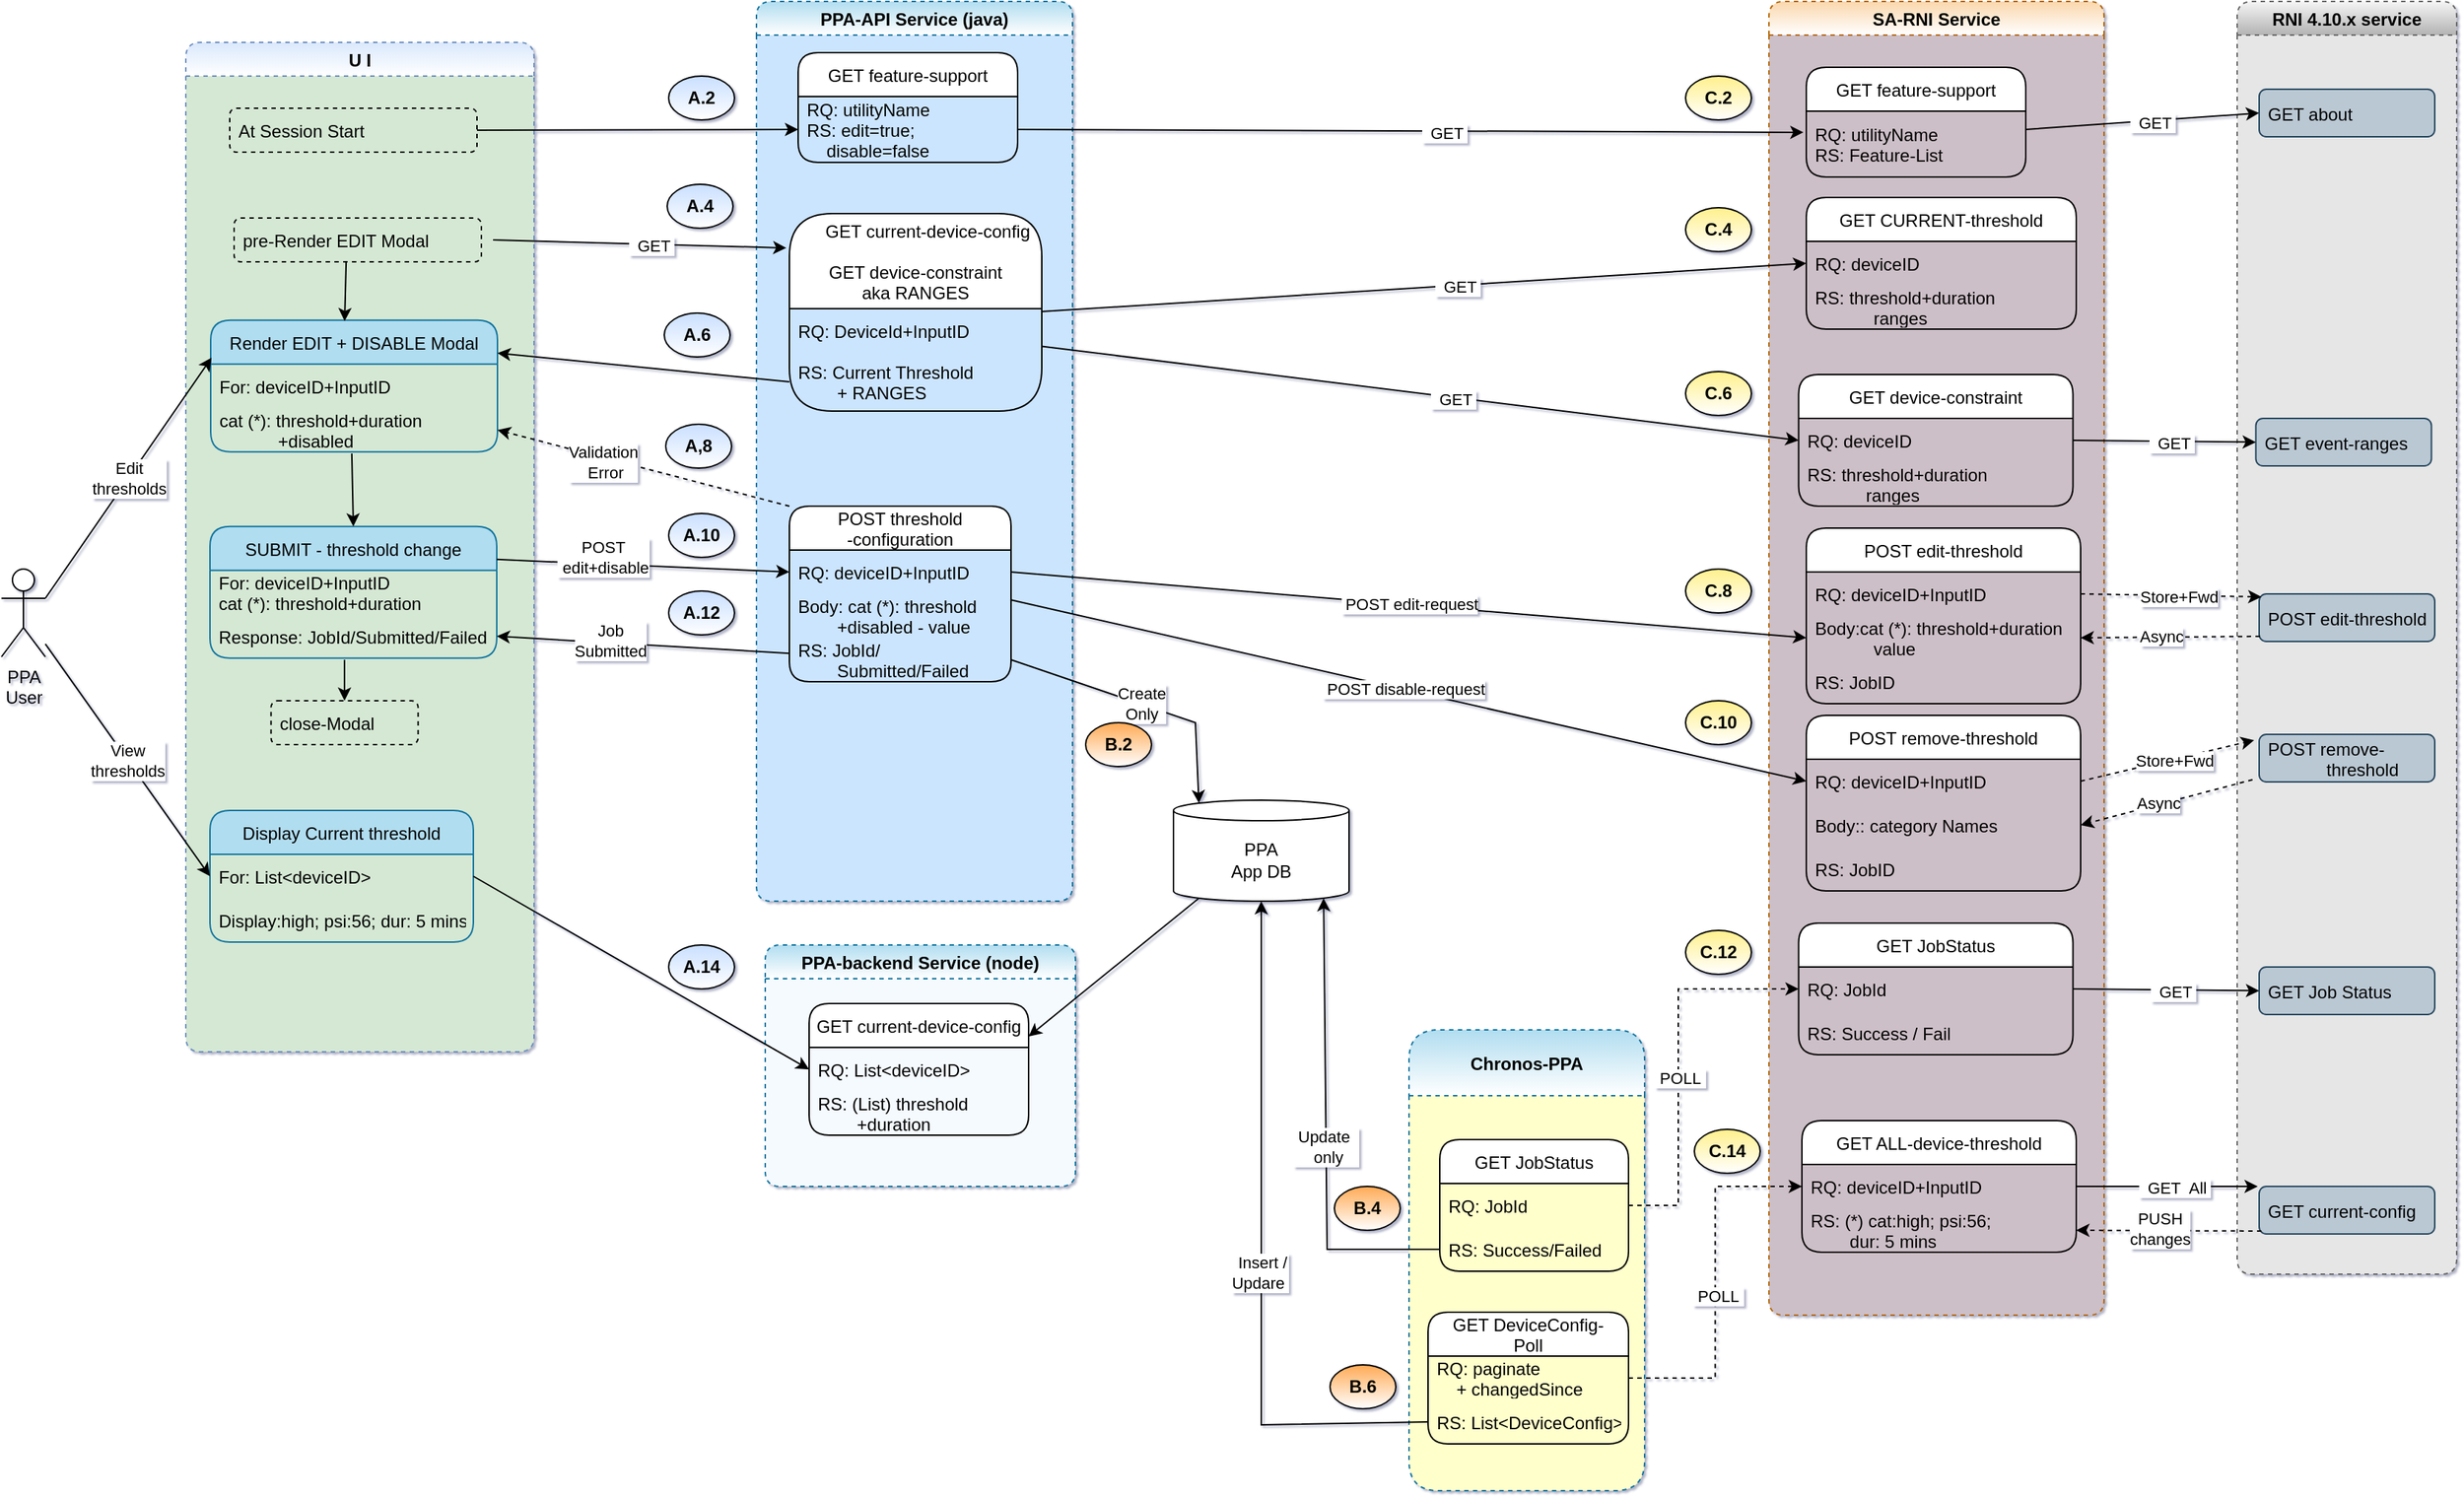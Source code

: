 <mxfile version="20.6.0" type="github"><diagram id="UW2Let9FedXbePVIwO7e" name="Page-1"><mxGraphModel dx="853" dy="959" grid="1" gridSize="15" guides="1" tooltips="1" connect="1" arrows="1" fold="1" page="1" pageScale="1" pageWidth="850" pageHeight="1100" math="0" shadow="1"><root><mxCell id="0"/><mxCell id="1" parent="0"/><mxCell id="GJOkn2DgcXXOF6PlL42Y-3" value="SA-RNI Service" style="swimlane;rounded=1;dashed=1;fillColor=#fad7ac;strokeColor=#b46504;swimlaneFillColor=#CDBFC7;gradientColor=#ffffff;" parent="1" vertex="1"><mxGeometry x="1217" y="17" width="229" height="898" as="geometry"/></mxCell><mxCell id="GJOkn2DgcXXOF6PlL42Y-16" value="GET ALL-device-threshold" style="swimlane;fontStyle=0;childLayout=stackLayout;horizontal=1;startSize=30;horizontalStack=0;resizeParent=1;resizeParentMax=0;resizeLast=0;collapsible=1;marginBottom=0;rounded=1;" parent="GJOkn2DgcXXOF6PlL42Y-3" vertex="1"><mxGeometry x="22.5" y="765" width="187.5" height="90" as="geometry"/></mxCell><mxCell id="GJOkn2DgcXXOF6PlL42Y-17" value="RQ: deviceID+InputID" style="text;strokeColor=none;fillColor=none;align=left;verticalAlign=middle;spacingLeft=4;spacingRight=4;overflow=hidden;points=[[0,0.5],[1,0.5]];portConstraint=eastwest;rotatable=0;rounded=1;" parent="GJOkn2DgcXXOF6PlL42Y-16" vertex="1"><mxGeometry y="30" width="187.5" height="30" as="geometry"/></mxCell><mxCell id="GJOkn2DgcXXOF6PlL42Y-18" value="RS: (*) cat:high; psi:56; &#10;        dur: 5 mins" style="text;strokeColor=none;fillColor=none;align=left;verticalAlign=middle;spacingLeft=4;spacingRight=4;overflow=hidden;points=[[0,0.5],[1,0.5]];portConstraint=eastwest;rotatable=0;rounded=1;" parent="GJOkn2DgcXXOF6PlL42Y-16" vertex="1"><mxGeometry y="60" width="187.5" height="30" as="geometry"/></mxCell><mxCell id="wjF6M2Yu668ZBDFbbwRF-30" value="GET JobStatus" style="swimlane;fontStyle=0;childLayout=stackLayout;horizontal=1;startSize=30;horizontalStack=0;resizeParent=1;resizeParentMax=0;resizeLast=0;collapsible=1;marginBottom=0;rounded=1;" vertex="1" parent="GJOkn2DgcXXOF6PlL42Y-3"><mxGeometry x="20.25" y="630" width="187.5" height="90" as="geometry"/></mxCell><mxCell id="wjF6M2Yu668ZBDFbbwRF-31" value="RQ: JobId" style="text;strokeColor=none;fillColor=none;align=left;verticalAlign=middle;spacingLeft=4;spacingRight=4;overflow=hidden;points=[[0,0.5],[1,0.5]];portConstraint=eastwest;rotatable=0;rounded=1;" vertex="1" parent="wjF6M2Yu668ZBDFbbwRF-30"><mxGeometry y="30" width="187.5" height="30" as="geometry"/></mxCell><mxCell id="wjF6M2Yu668ZBDFbbwRF-32" value="RS: Success / Fail" style="text;strokeColor=none;fillColor=none;align=left;verticalAlign=middle;spacingLeft=4;spacingRight=4;overflow=hidden;points=[[0,0.5],[1,0.5]];portConstraint=eastwest;rotatable=0;rounded=1;" vertex="1" parent="wjF6M2Yu668ZBDFbbwRF-30"><mxGeometry y="60" width="187.5" height="30" as="geometry"/></mxCell><mxCell id="GJOkn2DgcXXOF6PlL42Y-4" value="RNI 4.10.x service" style="swimlane;rounded=1;dashed=1;fillColor=#f5f5f5;gradientColor=#b3b3b3;strokeColor=#666666;swimlaneFillColor=#E6E6E6;" parent="GJOkn2DgcXXOF6PlL42Y-3" vertex="1"><mxGeometry x="320" width="150" height="870" as="geometry"/></mxCell><mxCell id="GJOkn2DgcXXOF6PlL42Y-71" value="POST edit-threshold" style="text;strokeColor=#23445d;fillColor=#bac8d3;align=left;verticalAlign=middle;spacingLeft=4;spacingRight=4;overflow=hidden;points=[[0,0.5],[1,0.5]];portConstraint=eastwest;rotatable=0;rounded=1;" parent="GJOkn2DgcXXOF6PlL42Y-4" vertex="1"><mxGeometry x="15" y="405" width="120" height="32.5" as="geometry"/></mxCell><mxCell id="GJOkn2DgcXXOF6PlL42Y-19" value="GET current-config" style="text;strokeColor=#23445d;fillColor=#bac8d3;align=left;verticalAlign=middle;spacingLeft=4;spacingRight=4;overflow=hidden;points=[[0,0.5],[1,0.5]];portConstraint=eastwest;rotatable=0;rounded=1;" parent="GJOkn2DgcXXOF6PlL42Y-4" vertex="1"><mxGeometry x="15" y="810" width="120" height="32.5" as="geometry"/></mxCell><mxCell id="wjF6M2Yu668ZBDFbbwRF-2" value="POST remove-&#10;            threshold" style="text;strokeColor=#23445d;fillColor=#bac8d3;align=left;verticalAlign=middle;spacingLeft=4;spacingRight=4;overflow=hidden;points=[[0,0.5],[1,0.5]];portConstraint=eastwest;rotatable=0;rounded=1;" vertex="1" parent="GJOkn2DgcXXOF6PlL42Y-4"><mxGeometry x="15" y="501" width="120" height="32.5" as="geometry"/></mxCell><mxCell id="wjF6M2Yu668ZBDFbbwRF-57" value="GET Job Status" style="text;strokeColor=#23445d;fillColor=#bac8d3;align=left;verticalAlign=middle;spacingLeft=4;spacingRight=4;overflow=hidden;points=[[0,0.5],[1,0.5]];portConstraint=eastwest;rotatable=0;rounded=1;" vertex="1" parent="GJOkn2DgcXXOF6PlL42Y-4"><mxGeometry x="15" y="660" width="120" height="32.5" as="geometry"/></mxCell><mxCell id="wjF6M2Yu668ZBDFbbwRF-69" value="GET about" style="text;strokeColor=#23445d;fillColor=#bac8d3;align=left;verticalAlign=middle;spacingLeft=4;spacingRight=4;overflow=hidden;points=[[0,0.5],[1,0.5]];portConstraint=eastwest;rotatable=0;rounded=1;" vertex="1" parent="GJOkn2DgcXXOF6PlL42Y-4"><mxGeometry x="15" y="60" width="120" height="32.5" as="geometry"/></mxCell><mxCell id="GJOkn2DgcXXOF6PlL42Y-67" value="POST edit-threshold" style="swimlane;fontStyle=0;childLayout=stackLayout;horizontal=1;startSize=30;horizontalStack=0;resizeParent=1;resizeParentMax=0;resizeLast=0;collapsible=1;marginBottom=0;rounded=1;" parent="GJOkn2DgcXXOF6PlL42Y-3" vertex="1"><mxGeometry x="25.5" y="360" width="187.5" height="120" as="geometry"/></mxCell><mxCell id="GJOkn2DgcXXOF6PlL42Y-68" value="RQ: deviceID+InputID" style="text;strokeColor=none;fillColor=none;align=left;verticalAlign=middle;spacingLeft=4;spacingRight=4;overflow=hidden;points=[[0,0.5],[1,0.5]];portConstraint=eastwest;rotatable=0;rounded=1;" parent="GJOkn2DgcXXOF6PlL42Y-67" vertex="1"><mxGeometry y="30" width="187.5" height="30" as="geometry"/></mxCell><mxCell id="GJOkn2DgcXXOF6PlL42Y-69" value="Body:cat (*): threshold+duration &#10;            value" style="text;strokeColor=none;fillColor=none;align=left;verticalAlign=middle;spacingLeft=4;spacingRight=4;overflow=hidden;points=[[0,0.5],[1,0.5]];portConstraint=eastwest;rotatable=0;rounded=1;" parent="GJOkn2DgcXXOF6PlL42Y-67" vertex="1"><mxGeometry y="60" width="187.5" height="30" as="geometry"/></mxCell><mxCell id="GJOkn2DgcXXOF6PlL42Y-70" value="RS: JobID" style="text;strokeColor=none;fillColor=none;align=left;verticalAlign=middle;spacingLeft=4;spacingRight=4;overflow=hidden;points=[[0,0.5],[1,0.5]];portConstraint=eastwest;rotatable=0;rounded=1;" parent="GJOkn2DgcXXOF6PlL42Y-67" vertex="1"><mxGeometry y="90" width="187.5" height="30" as="geometry"/></mxCell><mxCell id="wjF6M2Yu668ZBDFbbwRF-3" value="POST remove-threshold" style="swimlane;fontStyle=0;childLayout=stackLayout;horizontal=1;startSize=30;horizontalStack=0;resizeParent=1;resizeParentMax=0;resizeLast=0;collapsible=1;marginBottom=0;rounded=1;" vertex="1" parent="GJOkn2DgcXXOF6PlL42Y-3"><mxGeometry x="25.5" y="488" width="187.5" height="120" as="geometry"/></mxCell><mxCell id="wjF6M2Yu668ZBDFbbwRF-4" value="RQ: deviceID+InputID" style="text;strokeColor=none;fillColor=none;align=left;verticalAlign=middle;spacingLeft=4;spacingRight=4;overflow=hidden;points=[[0,0.5],[1,0.5]];portConstraint=eastwest;rotatable=0;rounded=1;" vertex="1" parent="wjF6M2Yu668ZBDFbbwRF-3"><mxGeometry y="30" width="187.5" height="30" as="geometry"/></mxCell><mxCell id="wjF6M2Yu668ZBDFbbwRF-5" value="Body:: category Names" style="text;strokeColor=none;fillColor=none;align=left;verticalAlign=middle;spacingLeft=4;spacingRight=4;overflow=hidden;points=[[0,0.5],[1,0.5]];portConstraint=eastwest;rotatable=0;rounded=1;" vertex="1" parent="wjF6M2Yu668ZBDFbbwRF-3"><mxGeometry y="60" width="187.5" height="30" as="geometry"/></mxCell><mxCell id="wjF6M2Yu668ZBDFbbwRF-6" value="RS: JobID" style="text;strokeColor=none;fillColor=none;align=left;verticalAlign=middle;spacingLeft=4;spacingRight=4;overflow=hidden;points=[[0,0.5],[1,0.5]];portConstraint=eastwest;rotatable=0;rounded=1;" vertex="1" parent="wjF6M2Yu668ZBDFbbwRF-3"><mxGeometry y="90" width="187.5" height="30" as="geometry"/></mxCell><mxCell id="wjF6M2Yu668ZBDFbbwRF-43" value="" style="endArrow=classic;html=1;rounded=0;entryX=1;entryY=0.5;entryDx=0;entryDy=0;exitX=0.004;exitY=0.892;exitDx=0;exitDy=0;dashed=1;exitPerimeter=0;" edge="1" parent="GJOkn2DgcXXOF6PlL42Y-3" source="GJOkn2DgcXXOF6PlL42Y-71" target="GJOkn2DgcXXOF6PlL42Y-69"><mxGeometry width="50" height="50" relative="1" as="geometry"><mxPoint x="229" y="405" as="sourcePoint"/><mxPoint x="354" y="406.25" as="targetPoint"/></mxGeometry></mxCell><mxCell id="wjF6M2Yu668ZBDFbbwRF-44" value="Async" style="edgeLabel;html=1;align=center;verticalAlign=middle;resizable=0;points=[];" vertex="1" connectable="0" parent="wjF6M2Yu668ZBDFbbwRF-43"><mxGeometry x="0.089" y="-1" relative="1" as="geometry"><mxPoint x="-1" as="offset"/></mxGeometry></mxCell><mxCell id="wjF6M2Yu668ZBDFbbwRF-41" value="" style="endArrow=classic;html=1;rounded=0;entryX=0.013;entryY=0.062;entryDx=0;entryDy=0;exitX=1;exitY=0.5;exitDx=0;exitDy=0;dashed=1;entryPerimeter=0;" edge="1" parent="GJOkn2DgcXXOF6PlL42Y-3" source="GJOkn2DgcXXOF6PlL42Y-68" target="GJOkn2DgcXXOF6PlL42Y-71"><mxGeometry width="50" height="50" relative="1" as="geometry"><mxPoint x="214" y="390" as="sourcePoint"/><mxPoint x="339" y="391.25" as="targetPoint"/></mxGeometry></mxCell><mxCell id="wjF6M2Yu668ZBDFbbwRF-42" value="Store+Fwd" style="edgeLabel;html=1;align=center;verticalAlign=middle;resizable=0;points=[];" vertex="1" connectable="0" parent="wjF6M2Yu668ZBDFbbwRF-41"><mxGeometry x="0.089" y="-1" relative="1" as="geometry"><mxPoint x="-1" as="offset"/></mxGeometry></mxCell><mxCell id="wjF6M2Yu668ZBDFbbwRF-53" value="" style="endArrow=classic;html=1;rounded=0;entryX=1;entryY=0.5;entryDx=0;entryDy=0;exitX=0.013;exitY=0.938;exitDx=0;exitDy=0;dashed=1;exitPerimeter=0;" edge="1" parent="GJOkn2DgcXXOF6PlL42Y-3" source="GJOkn2DgcXXOF6PlL42Y-19" target="GJOkn2DgcXXOF6PlL42Y-18"><mxGeometry width="50" height="50" relative="1" as="geometry"><mxPoint x="351.48" y="563.99" as="sourcePoint"/><mxPoint x="228" y="578" as="targetPoint"/></mxGeometry></mxCell><mxCell id="wjF6M2Yu668ZBDFbbwRF-54" value="PUSH &lt;br&gt;changes" style="edgeLabel;html=1;align=center;verticalAlign=middle;resizable=0;points=[];" vertex="1" connectable="0" parent="wjF6M2Yu668ZBDFbbwRF-53"><mxGeometry x="0.089" y="-1" relative="1" as="geometry"><mxPoint x="-1" as="offset"/></mxGeometry></mxCell><mxCell id="wjF6M2Yu668ZBDFbbwRF-55" value="" style="endArrow=classic;html=1;rounded=0;entryX=-0.008;entryY=0;entryDx=0;entryDy=0;entryPerimeter=0;exitX=1;exitY=0.5;exitDx=0;exitDy=0;" edge="1" parent="GJOkn2DgcXXOF6PlL42Y-3" source="GJOkn2DgcXXOF6PlL42Y-17" target="GJOkn2DgcXXOF6PlL42Y-19"><mxGeometry width="50" height="50" relative="1" as="geometry"><mxPoint x="274" y="615" as="sourcePoint"/><mxPoint x="384" y="631.25" as="targetPoint"/></mxGeometry></mxCell><mxCell id="wjF6M2Yu668ZBDFbbwRF-56" value="&amp;nbsp; GET&amp;nbsp; All&amp;nbsp;" style="edgeLabel;html=1;align=center;verticalAlign=middle;resizable=0;points=[];" vertex="1" connectable="0" parent="wjF6M2Yu668ZBDFbbwRF-55"><mxGeometry x="0.089" y="-1" relative="1" as="geometry"><mxPoint x="-1" as="offset"/></mxGeometry></mxCell><mxCell id="wjF6M2Yu668ZBDFbbwRF-60" value="" style="endArrow=classic;html=1;rounded=0;entryX=0;entryY=0.5;entryDx=0;entryDy=0;exitX=1;exitY=0.5;exitDx=0;exitDy=0;" edge="1" parent="GJOkn2DgcXXOF6PlL42Y-3" source="wjF6M2Yu668ZBDFbbwRF-31" target="wjF6M2Yu668ZBDFbbwRF-57"><mxGeometry width="50" height="50" relative="1" as="geometry"><mxPoint x="199" y="660" as="sourcePoint"/><mxPoint x="324" y="661.25" as="targetPoint"/></mxGeometry></mxCell><mxCell id="wjF6M2Yu668ZBDFbbwRF-61" value="&amp;nbsp; GET&amp;nbsp;" style="edgeLabel;html=1;align=center;verticalAlign=middle;resizable=0;points=[];" vertex="1" connectable="0" parent="wjF6M2Yu668ZBDFbbwRF-60"><mxGeometry x="0.089" y="-1" relative="1" as="geometry"><mxPoint x="-1" as="offset"/></mxGeometry></mxCell><mxCell id="GJOkn2DgcXXOF6PlL42Y-47" value="GET event-ranges" style="text;strokeColor=#23445d;fillColor=#bac8d3;align=left;verticalAlign=middle;spacingLeft=4;spacingRight=4;overflow=hidden;points=[[0,0.5],[1,0.5]];portConstraint=eastwest;rotatable=0;rounded=1;" parent="GJOkn2DgcXXOF6PlL42Y-3" vertex="1"><mxGeometry x="332.75" y="285" width="120" height="32.5" as="geometry"/></mxCell><mxCell id="GJOkn2DgcXXOF6PlL42Y-41" value="GET device-constraint" style="swimlane;fontStyle=0;childLayout=stackLayout;horizontal=1;startSize=30;horizontalStack=0;resizeParent=1;resizeParentMax=0;resizeLast=0;collapsible=1;marginBottom=0;rounded=1;" parent="GJOkn2DgcXXOF6PlL42Y-3" vertex="1"><mxGeometry x="20.25" y="255" width="187.5" height="90" as="geometry"/></mxCell><mxCell id="GJOkn2DgcXXOF6PlL42Y-42" value="RQ: deviceID" style="text;strokeColor=none;fillColor=none;align=left;verticalAlign=middle;spacingLeft=4;spacingRight=4;overflow=hidden;points=[[0,0.5],[1,0.5]];portConstraint=eastwest;rotatable=0;rounded=1;" parent="GJOkn2DgcXXOF6PlL42Y-41" vertex="1"><mxGeometry y="30" width="187.5" height="30" as="geometry"/></mxCell><mxCell id="GJOkn2DgcXXOF6PlL42Y-43" value="RS: threshold+duration&#10;            ranges" style="text;strokeColor=none;fillColor=none;align=left;verticalAlign=middle;spacingLeft=4;spacingRight=4;overflow=hidden;points=[[0,0.5],[1,0.5]];portConstraint=eastwest;rotatable=0;rounded=1;" parent="GJOkn2DgcXXOF6PlL42Y-41" vertex="1"><mxGeometry y="60" width="187.5" height="30" as="geometry"/></mxCell><mxCell id="wjF6M2Yu668ZBDFbbwRF-39" value="" style="endArrow=classic;html=1;rounded=0;entryX=0;entryY=0.5;entryDx=0;entryDy=0;exitX=1;exitY=0.5;exitDx=0;exitDy=0;" edge="1" parent="GJOkn2DgcXXOF6PlL42Y-3" source="GJOkn2DgcXXOF6PlL42Y-42" target="GJOkn2DgcXXOF6PlL42Y-47"><mxGeometry width="50" height="50" relative="1" as="geometry"><mxPoint x="-529.25" y="419" as="sourcePoint"/><mxPoint x="35.25" y="315" as="targetPoint"/></mxGeometry></mxCell><mxCell id="wjF6M2Yu668ZBDFbbwRF-40" value="&amp;nbsp; GET&amp;nbsp;" style="edgeLabel;html=1;align=center;verticalAlign=middle;resizable=0;points=[];" vertex="1" connectable="0" parent="wjF6M2Yu668ZBDFbbwRF-39"><mxGeometry x="0.089" y="-1" relative="1" as="geometry"><mxPoint x="-1" as="offset"/></mxGeometry></mxCell><mxCell id="wjF6M2Yu668ZBDFbbwRF-67" value="GET feature-support" style="swimlane;fontStyle=0;childLayout=stackLayout;horizontal=1;startSize=30;horizontalStack=0;resizeParent=1;resizeParentMax=0;resizeLast=0;collapsible=1;marginBottom=0;rounded=1;" vertex="1" parent="GJOkn2DgcXXOF6PlL42Y-3"><mxGeometry x="25.5" y="45" width="150" height="75" as="geometry"/></mxCell><mxCell id="wjF6M2Yu668ZBDFbbwRF-68" value="RQ: utilityName&#10;RS: Feature-List" style="text;strokeColor=none;fillColor=none;align=left;verticalAlign=middle;spacingLeft=4;spacingRight=4;overflow=hidden;points=[[0,0.5],[1,0.5]];portConstraint=eastwest;rotatable=0;rounded=1;" vertex="1" parent="wjF6M2Yu668ZBDFbbwRF-67"><mxGeometry y="30" width="150" height="45" as="geometry"/></mxCell><mxCell id="wjF6M2Yu668ZBDFbbwRF-70" value="" style="endArrow=classic;html=1;rounded=0;entryX=0;entryY=0.5;entryDx=0;entryDy=0;exitX=1;exitY=0.278;exitDx=0;exitDy=0;exitPerimeter=0;" edge="1" parent="GJOkn2DgcXXOF6PlL42Y-3" target="wjF6M2Yu668ZBDFbbwRF-69" source="wjF6M2Yu668ZBDFbbwRF-68"><mxGeometry width="50" height="50" relative="1" as="geometry"><mxPoint x="210" y="75" as="sourcePoint"/><mxPoint x="-1179.5" y="90" as="targetPoint"/></mxGeometry></mxCell><mxCell id="wjF6M2Yu668ZBDFbbwRF-71" value="&amp;nbsp; GET&amp;nbsp;" style="edgeLabel;html=1;align=center;verticalAlign=middle;resizable=0;points=[];" vertex="1" connectable="0" parent="wjF6M2Yu668ZBDFbbwRF-70"><mxGeometry x="0.089" y="-1" relative="1" as="geometry"><mxPoint x="-1" as="offset"/></mxGeometry></mxCell><mxCell id="wjF6M2Yu668ZBDFbbwRF-83" value="GET CURRENT-threshold" style="swimlane;fontStyle=0;childLayout=stackLayout;horizontal=1;startSize=30;horizontalStack=0;resizeParent=1;resizeParentMax=0;resizeLast=0;collapsible=1;marginBottom=0;rounded=1;" vertex="1" parent="GJOkn2DgcXXOF6PlL42Y-3"><mxGeometry x="25.5" y="134" width="184.5" height="90" as="geometry"/></mxCell><mxCell id="wjF6M2Yu668ZBDFbbwRF-84" value="RQ: deviceID" style="text;strokeColor=none;fillColor=none;align=left;verticalAlign=middle;spacingLeft=4;spacingRight=4;overflow=hidden;points=[[0,0.5],[1,0.5]];portConstraint=eastwest;rotatable=0;rounded=1;" vertex="1" parent="wjF6M2Yu668ZBDFbbwRF-83"><mxGeometry y="30" width="184.5" height="30" as="geometry"/></mxCell><mxCell id="wjF6M2Yu668ZBDFbbwRF-85" value="RS: threshold+duration&#10;            ranges" style="text;strokeColor=none;fillColor=none;align=left;verticalAlign=middle;spacingLeft=4;spacingRight=4;overflow=hidden;points=[[0,0.5],[1,0.5]];portConstraint=eastwest;rotatable=0;rounded=1;" vertex="1" parent="wjF6M2Yu668ZBDFbbwRF-83"><mxGeometry y="60" width="184.5" height="30" as="geometry"/></mxCell><mxCell id="NkGoriXdBeGFRCCLlbzc-29" value="PPA-backend Service (node)" style="swimlane;rounded=1;dashed=1;fillColor=#b1ddf0;strokeColor=#10739e;swimlaneFillColor=#F5FAFF;gradientColor=#ffffff;" parent="1" vertex="1"><mxGeometry x="531" y="662" width="212" height="165" as="geometry"/></mxCell><mxCell id="NkGoriXdBeGFRCCLlbzc-30" value="GET current-device-config" style="swimlane;fontStyle=0;childLayout=stackLayout;horizontal=1;startSize=30;horizontalStack=0;resizeParent=1;resizeParentMax=0;resizeLast=0;collapsible=1;marginBottom=0;rounded=1;" parent="NkGoriXdBeGFRCCLlbzc-29" vertex="1"><mxGeometry x="30" y="40" width="150" height="90" as="geometry"/></mxCell><mxCell id="NkGoriXdBeGFRCCLlbzc-31" value="RQ: List&lt;deviceID&gt;" style="text;strokeColor=none;fillColor=none;align=left;verticalAlign=middle;spacingLeft=4;spacingRight=4;overflow=hidden;points=[[0,0.5],[1,0.5]];portConstraint=eastwest;rotatable=0;rounded=1;" parent="NkGoriXdBeGFRCCLlbzc-30" vertex="1"><mxGeometry y="30" width="150" height="30" as="geometry"/></mxCell><mxCell id="NkGoriXdBeGFRCCLlbzc-32" value="RS: (List) threshold&#10;        +duration" style="text;strokeColor=none;fillColor=none;align=left;verticalAlign=middle;spacingLeft=4;spacingRight=4;overflow=hidden;points=[[0,0.5],[1,0.5]];portConstraint=eastwest;rotatable=0;rounded=1;" parent="NkGoriXdBeGFRCCLlbzc-30" vertex="1"><mxGeometry y="60" width="150" height="30" as="geometry"/></mxCell><mxCell id="GJOkn2DgcXXOF6PlL42Y-2" value="PPA-API Service (java)" style="swimlane;rounded=1;dashed=1;fillColor=#b1ddf0;strokeColor=#10739e;swimlaneFillColor=#CCE5FF;gradientColor=#ffffff;" parent="1" vertex="1"><mxGeometry x="525" y="17" width="216" height="615" as="geometry"/></mxCell><mxCell id="wjF6M2Yu668ZBDFbbwRF-16" value="GET feature-support" style="swimlane;fontStyle=0;childLayout=stackLayout;horizontal=1;startSize=30;horizontalStack=0;resizeParent=1;resizeParentMax=0;resizeLast=0;collapsible=1;marginBottom=0;rounded=1;" vertex="1" parent="GJOkn2DgcXXOF6PlL42Y-2"><mxGeometry x="28.5" y="35" width="150" height="75" as="geometry"/></mxCell><mxCell id="wjF6M2Yu668ZBDFbbwRF-17" value="RQ: utilityName&#10;RS: edit=true; &#10;    disable=false" style="text;strokeColor=none;fillColor=none;align=left;verticalAlign=middle;spacingLeft=4;spacingRight=4;overflow=hidden;points=[[0,0.5],[1,0.5]];portConstraint=eastwest;rotatable=0;rounded=1;" vertex="1" parent="wjF6M2Yu668ZBDFbbwRF-16"><mxGeometry y="30" width="150" height="45" as="geometry"/></mxCell><mxCell id="wjF6M2Yu668ZBDFbbwRF-78" value="     GET current-device-config&#10;&#10;GET device-constraint&#10;aka RANGES" style="swimlane;fontStyle=0;childLayout=stackLayout;horizontal=1;startSize=65;horizontalStack=0;resizeParent=1;resizeParentMax=0;resizeLast=0;collapsible=1;marginBottom=0;rounded=1;" vertex="1" parent="GJOkn2DgcXXOF6PlL42Y-2"><mxGeometry x="22.5" y="145" width="172.5" height="135" as="geometry"/></mxCell><mxCell id="wjF6M2Yu668ZBDFbbwRF-79" value="RQ: DeviceId+InputID" style="text;strokeColor=none;fillColor=none;align=left;verticalAlign=middle;spacingLeft=4;spacingRight=4;overflow=hidden;points=[[0,0.5],[1,0.5]];portConstraint=eastwest;rotatable=0;rounded=1;" vertex="1" parent="wjF6M2Yu668ZBDFbbwRF-78"><mxGeometry y="65" width="172.5" height="30" as="geometry"/></mxCell><mxCell id="wjF6M2Yu668ZBDFbbwRF-80" value="RS: Current Threshold&#10;        + RANGES" style="text;strokeColor=none;fillColor=none;align=left;verticalAlign=middle;spacingLeft=4;spacingRight=4;overflow=hidden;points=[[0,0.5],[1,0.5]];portConstraint=eastwest;rotatable=0;rounded=1;" vertex="1" parent="wjF6M2Yu668ZBDFbbwRF-78"><mxGeometry y="95" width="172.5" height="40" as="geometry"/></mxCell><mxCell id="GJOkn2DgcXXOF6PlL42Y-61" value="POST threshold&#10;-configuration" style="swimlane;fontStyle=0;childLayout=stackLayout;horizontal=1;startSize=30;horizontalStack=0;resizeParent=1;resizeParentMax=0;resizeLast=0;collapsible=1;marginBottom=0;rounded=1;" parent="GJOkn2DgcXXOF6PlL42Y-2" vertex="1"><mxGeometry x="22.5" y="345" width="151.5" height="120" as="geometry"/></mxCell><mxCell id="GJOkn2DgcXXOF6PlL42Y-62" value="RQ: deviceID+InputID" style="text;strokeColor=none;fillColor=none;align=left;verticalAlign=middle;spacingLeft=4;spacingRight=4;overflow=hidden;points=[[0,0.5],[1,0.5]];portConstraint=eastwest;rotatable=0;rounded=1;" parent="GJOkn2DgcXXOF6PlL42Y-61" vertex="1"><mxGeometry y="30" width="151.5" height="30" as="geometry"/></mxCell><mxCell id="GJOkn2DgcXXOF6PlL42Y-63" value="Body: cat (*): threshold&#10;        +disabled - value" style="text;strokeColor=none;fillColor=none;align=left;verticalAlign=middle;spacingLeft=4;spacingRight=4;overflow=hidden;points=[[0,0.5],[1,0.5]];portConstraint=eastwest;rotatable=0;rounded=1;" parent="GJOkn2DgcXXOF6PlL42Y-61" vertex="1"><mxGeometry y="60" width="151.5" height="30" as="geometry"/></mxCell><mxCell id="GJOkn2DgcXXOF6PlL42Y-66" value="RS: JobId/&#10;        Submitted/Failed" style="text;strokeColor=none;fillColor=none;align=left;verticalAlign=middle;spacingLeft=4;spacingRight=4;overflow=hidden;points=[[0,0.5],[1,0.5]];portConstraint=eastwest;rotatable=0;rounded=1;" parent="GJOkn2DgcXXOF6PlL42Y-61" vertex="1"><mxGeometry y="90" width="151.5" height="30" as="geometry"/></mxCell><mxCell id="NkGoriXdBeGFRCCLlbzc-5" value="Chronos-PPA" style="swimlane;rounded=1;dashed=1;fillColor=#b1ddf0;strokeColor=#10739e;swimlaneFillColor=#FFFFCC;gradientColor=#ffffff;startSize=45;" parent="1" vertex="1"><mxGeometry x="971" y="720" width="161" height="315" as="geometry"/></mxCell><mxCell id="GJOkn2DgcXXOF6PlL42Y-6" value="GET DeviceConfig- &#10;Poll" style="swimlane;fontStyle=0;childLayout=stackLayout;horizontal=1;startSize=30;horizontalStack=0;resizeParent=1;resizeParentMax=0;resizeLast=0;collapsible=1;marginBottom=0;rounded=1;" parent="NkGoriXdBeGFRCCLlbzc-5" vertex="1"><mxGeometry x="13" y="193" width="137" height="90" as="geometry"/></mxCell><mxCell id="GJOkn2DgcXXOF6PlL42Y-7" value="RQ: paginate &#10;    + changedSince" style="text;strokeColor=none;fillColor=none;align=left;verticalAlign=middle;spacingLeft=4;spacingRight=4;overflow=hidden;points=[[0,0.5],[1,0.5]];portConstraint=eastwest;rotatable=0;rounded=1;" parent="GJOkn2DgcXXOF6PlL42Y-6" vertex="1"><mxGeometry y="30" width="137" height="30" as="geometry"/></mxCell><mxCell id="GJOkn2DgcXXOF6PlL42Y-8" value="RS: List&lt;DeviceConfig&gt;" style="text;strokeColor=none;fillColor=none;align=left;verticalAlign=middle;spacingLeft=4;spacingRight=4;overflow=hidden;points=[[0,0.5],[1,0.5]];portConstraint=eastwest;rotatable=0;rounded=1;" parent="GJOkn2DgcXXOF6PlL42Y-6" vertex="1"><mxGeometry y="60" width="137" height="30" as="geometry"/></mxCell><mxCell id="wjF6M2Yu668ZBDFbbwRF-22" value="GET JobStatus" style="swimlane;fontStyle=0;childLayout=stackLayout;horizontal=1;startSize=30;horizontalStack=0;resizeParent=1;resizeParentMax=0;resizeLast=0;collapsible=1;marginBottom=0;rounded=1;" vertex="1" parent="NkGoriXdBeGFRCCLlbzc-5"><mxGeometry x="21" y="75" width="129" height="90" as="geometry"/></mxCell><mxCell id="wjF6M2Yu668ZBDFbbwRF-23" value="RQ: JobId" style="text;strokeColor=none;fillColor=none;align=left;verticalAlign=middle;spacingLeft=4;spacingRight=4;overflow=hidden;points=[[0,0.5],[1,0.5]];portConstraint=eastwest;rotatable=0;rounded=1;" vertex="1" parent="wjF6M2Yu668ZBDFbbwRF-22"><mxGeometry y="30" width="129" height="30" as="geometry"/></mxCell><mxCell id="wjF6M2Yu668ZBDFbbwRF-24" value="RS: Success/Failed" style="text;strokeColor=none;fillColor=none;align=left;verticalAlign=middle;spacingLeft=4;spacingRight=4;overflow=hidden;points=[[0,0.5],[1,0.5]];portConstraint=eastwest;rotatable=0;rounded=1;" vertex="1" parent="wjF6M2Yu668ZBDFbbwRF-22"><mxGeometry y="60" width="129" height="30" as="geometry"/></mxCell><mxCell id="GJOkn2DgcXXOF6PlL42Y-1" value="U I" style="swimlane;rounded=1;dashed=1;fillColor=#dae8fc;strokeColor=#6c8ebf;gradientColor=#ffffff;swimlaneFillColor=#D5E8D4;" parent="1" vertex="1"><mxGeometry x="135" y="45" width="238" height="690" as="geometry"/></mxCell><mxCell id="GJOkn2DgcXXOF6PlL42Y-30" value="Render EDIT + DISABLE Modal" style="swimlane;fontStyle=0;childLayout=stackLayout;horizontal=1;startSize=30;horizontalStack=0;resizeParent=1;resizeParentMax=0;resizeLast=0;collapsible=1;marginBottom=0;rounded=1;labelBackgroundColor=none;fillColor=#b1ddf0;strokeColor=#10739e;" parent="GJOkn2DgcXXOF6PlL42Y-1" vertex="1"><mxGeometry x="17" y="189.91" width="196" height="90" as="geometry"/></mxCell><mxCell id="GJOkn2DgcXXOF6PlL42Y-31" value="For: deviceID+InputID" style="text;strokeColor=none;fillColor=none;align=left;verticalAlign=middle;spacingLeft=4;spacingRight=4;overflow=hidden;points=[[0,0.5],[1,0.5]];portConstraint=eastwest;rotatable=0;rounded=1;" parent="GJOkn2DgcXXOF6PlL42Y-30" vertex="1"><mxGeometry y="30" width="196" height="30" as="geometry"/></mxCell><mxCell id="GJOkn2DgcXXOF6PlL42Y-32" value="cat (*): threshold+duration&#10;            +disabled" style="text;strokeColor=none;fillColor=none;align=left;verticalAlign=middle;spacingLeft=4;spacingRight=4;overflow=hidden;points=[[0,0.5],[1,0.5]];portConstraint=eastwest;rotatable=0;rounded=1;" parent="GJOkn2DgcXXOF6PlL42Y-30" vertex="1"><mxGeometry y="60" width="196" height="30" as="geometry"/></mxCell><mxCell id="wjF6M2Yu668ZBDFbbwRF-74" value="At Session Start" style="text;strokeColor=default;fillColor=none;align=left;verticalAlign=middle;spacingLeft=4;spacingRight=4;overflow=hidden;points=[[0,0.5],[1,0.5]];portConstraint=eastwest;rotatable=0;rounded=1;dashed=1;" vertex="1" parent="GJOkn2DgcXXOF6PlL42Y-1"><mxGeometry x="30" y="45" width="169" height="30" as="geometry"/></mxCell><mxCell id="wjF6M2Yu668ZBDFbbwRF-77" value="pre-Render EDIT Modal" style="text;strokeColor=default;fillColor=none;align=left;verticalAlign=middle;spacingLeft=4;spacingRight=4;overflow=hidden;points=[[0,0.5],[1,0.5]];portConstraint=eastwest;rotatable=0;rounded=1;dashed=1;" vertex="1" parent="GJOkn2DgcXXOF6PlL42Y-1"><mxGeometry x="33" y="120" width="169" height="30" as="geometry"/></mxCell><mxCell id="GJOkn2DgcXXOF6PlL42Y-54" value="SUBMIT - threshold change" style="swimlane;fontStyle=0;childLayout=stackLayout;horizontal=1;startSize=30;horizontalStack=0;resizeParent=1;resizeParentMax=0;resizeLast=0;collapsible=1;marginBottom=0;rounded=1;labelBackgroundColor=none;fillColor=#b1ddf0;strokeColor=#10739e;" parent="GJOkn2DgcXXOF6PlL42Y-1" vertex="1"><mxGeometry x="16.5" y="330.91" width="196" height="90" as="geometry"/></mxCell><mxCell id="GJOkn2DgcXXOF6PlL42Y-55" value="For: deviceID+InputID&#10;cat (*): threshold+duration&#10;            +disabled" style="text;strokeColor=none;fillColor=none;align=left;verticalAlign=middle;spacingLeft=4;spacingRight=4;overflow=hidden;points=[[0,0.5],[1,0.5]];portConstraint=eastwest;rotatable=0;rounded=1;" parent="GJOkn2DgcXXOF6PlL42Y-54" vertex="1"><mxGeometry y="30" width="196" height="30" as="geometry"/></mxCell><mxCell id="GJOkn2DgcXXOF6PlL42Y-56" value="Response: JobId/Submitted/Failed" style="text;strokeColor=none;fillColor=none;align=left;verticalAlign=middle;spacingLeft=4;spacingRight=4;overflow=hidden;points=[[0,0.5],[1,0.5]];portConstraint=eastwest;rotatable=0;rounded=1;" parent="GJOkn2DgcXXOF6PlL42Y-54" vertex="1"><mxGeometry y="60" width="196" height="30" as="geometry"/></mxCell><mxCell id="GJOkn2DgcXXOF6PlL42Y-58" value="" style="endArrow=classic;html=1;rounded=0;entryX=0.5;entryY=0;entryDx=0;entryDy=0;exitX=0.492;exitY=1.036;exitDx=0;exitDy=0;exitPerimeter=0;" parent="GJOkn2DgcXXOF6PlL42Y-1" target="GJOkn2DgcXXOF6PlL42Y-54" edge="1" source="GJOkn2DgcXXOF6PlL42Y-32"><mxGeometry width="50" height="50" relative="1" as="geometry"><mxPoint x="105" y="280" as="sourcePoint"/><mxPoint x="35.5" y="219.91" as="targetPoint"/></mxGeometry></mxCell><mxCell id="wjF6M2Yu668ZBDFbbwRF-108" value="" style="endArrow=classic;html=1;rounded=0;entryX=0.467;entryY=0.007;entryDx=0;entryDy=0;exitX=0.453;exitY=1.017;exitDx=0;exitDy=0;exitPerimeter=0;entryPerimeter=0;" edge="1" parent="GJOkn2DgcXXOF6PlL42Y-1" source="wjF6M2Yu668ZBDFbbwRF-77" target="GJOkn2DgcXXOF6PlL42Y-30"><mxGeometry width="50" height="50" relative="1" as="geometry"><mxPoint x="128.432" y="295.99" as="sourcePoint"/><mxPoint x="129.5" y="345.91" as="targetPoint"/></mxGeometry></mxCell><mxCell id="GJOkn2DgcXXOF6PlL42Y-12" value="Display Current threshold" style="swimlane;fontStyle=0;childLayout=stackLayout;horizontal=1;startSize=30;horizontalStack=0;resizeParent=1;resizeParentMax=0;resizeLast=0;collapsible=1;marginBottom=0;rounded=1;labelBackgroundColor=none;fillColor=#b1ddf0;strokeColor=#10739e;" parent="GJOkn2DgcXXOF6PlL42Y-1" vertex="1"><mxGeometry x="16.5" y="525" width="180" height="90" as="geometry"/></mxCell><mxCell id="GJOkn2DgcXXOF6PlL42Y-13" value="For: List&lt;deviceID&gt;" style="text;strokeColor=none;fillColor=none;align=left;verticalAlign=middle;spacingLeft=4;spacingRight=4;overflow=hidden;points=[[0,0.5],[1,0.5]];portConstraint=eastwest;rotatable=0;rounded=1;" parent="GJOkn2DgcXXOF6PlL42Y-12" vertex="1"><mxGeometry y="30" width="180" height="30" as="geometry"/></mxCell><mxCell id="GJOkn2DgcXXOF6PlL42Y-14" value="Display:high; psi:56; dur: 5 mins" style="text;strokeColor=none;fillColor=none;align=left;verticalAlign=middle;spacingLeft=4;spacingRight=4;overflow=hidden;points=[[0,0.5],[1,0.5]];portConstraint=eastwest;rotatable=0;rounded=1;" parent="GJOkn2DgcXXOF6PlL42Y-12" vertex="1"><mxGeometry y="60" width="180" height="30" as="geometry"/></mxCell><mxCell id="wjF6M2Yu668ZBDFbbwRF-109" value="close-Modal" style="text;strokeColor=default;fillColor=none;align=left;verticalAlign=middle;spacingLeft=4;spacingRight=4;overflow=hidden;points=[[0,0.5],[1,0.5]];portConstraint=eastwest;rotatable=0;rounded=1;dashed=1;" vertex="1" parent="GJOkn2DgcXXOF6PlL42Y-1"><mxGeometry x="58.25" y="450" width="100.5" height="30" as="geometry"/></mxCell><mxCell id="wjF6M2Yu668ZBDFbbwRF-110" value="" style="endArrow=classic;html=1;rounded=0;exitX=0.469;exitY=1.036;exitDx=0;exitDy=0;exitPerimeter=0;" edge="1" parent="GJOkn2DgcXXOF6PlL42Y-1" source="GJOkn2DgcXXOF6PlL42Y-56" target="wjF6M2Yu668ZBDFbbwRF-109"><mxGeometry width="50" height="50" relative="1" as="geometry"><mxPoint x="128.432" y="295.99" as="sourcePoint"/><mxPoint x="129.5" y="345.91" as="targetPoint"/></mxGeometry></mxCell><mxCell id="GJOkn2DgcXXOF6PlL42Y-5" value="PPA &lt;br&gt;User" style="shape=umlActor;verticalLabelPosition=bottom;verticalAlign=top;html=1;outlineConnect=0;rounded=1;" parent="1" vertex="1"><mxGeometry x="9" y="405" width="30" height="60" as="geometry"/></mxCell><mxCell id="GJOkn2DgcXXOF6PlL42Y-92" value="" style="endArrow=classic;html=1;rounded=0;entryX=0;entryY=0.5;entryDx=0;entryDy=0;exitX=1;exitY=0.25;exitDx=0;exitDy=0;" parent="1" source="GJOkn2DgcXXOF6PlL42Y-54" target="GJOkn2DgcXXOF6PlL42Y-62" edge="1"><mxGeometry width="50" height="50" relative="1" as="geometry"><mxPoint x="643" y="463.91" as="sourcePoint"/><mxPoint x="540" y="435" as="targetPoint"/></mxGeometry></mxCell><mxCell id="wjF6M2Yu668ZBDFbbwRF-97" value="POST&lt;br&gt;&amp;nbsp;edit+disable" style="edgeLabel;html=1;align=center;verticalAlign=middle;resizable=0;points=[];" vertex="1" connectable="0" parent="GJOkn2DgcXXOF6PlL42Y-92"><mxGeometry x="-0.162" y="-1" relative="1" as="geometry"><mxPoint x="-12" y="-6" as="offset"/></mxGeometry></mxCell><mxCell id="GJOkn2DgcXXOF6PlL42Y-94" value="" style="endArrow=classic;html=1;rounded=0;entryX=0;entryY=0.5;entryDx=0;entryDy=0;" parent="1" source="wjF6M2Yu668ZBDFbbwRF-79" target="GJOkn2DgcXXOF6PlL42Y-42" edge="1"><mxGeometry width="50" height="50" relative="1" as="geometry"><mxPoint x="690" y="240" as="sourcePoint"/><mxPoint x="1129" y="197.16" as="targetPoint"/></mxGeometry></mxCell><mxCell id="wjF6M2Yu668ZBDFbbwRF-38" value="&amp;nbsp; GET&amp;nbsp;" style="edgeLabel;html=1;align=center;verticalAlign=middle;resizable=0;points=[];" vertex="1" connectable="0" parent="GJOkn2DgcXXOF6PlL42Y-94"><mxGeometry x="0.089" y="-1" relative="1" as="geometry"><mxPoint x="-1" as="offset"/></mxGeometry></mxCell><mxCell id="GJOkn2DgcXXOF6PlL42Y-118" value="&amp;nbsp;POST edit-request" style="endArrow=classic;html=1;rounded=0;entryX=0;entryY=0.5;entryDx=0;entryDy=0;exitX=1;exitY=0.5;exitDx=0;exitDy=0;" parent="1" source="GJOkn2DgcXXOF6PlL42Y-62" target="GJOkn2DgcXXOF6PlL42Y-69" edge="1"><mxGeometry width="50" height="50" relative="1" as="geometry"><mxPoint x="1039" y="282" as="sourcePoint"/><mxPoint x="1181.5" y="301.41" as="targetPoint"/></mxGeometry></mxCell><mxCell id="NkGoriXdBeGFRCCLlbzc-1" value="View &lt;br&gt;thresholds" style="endArrow=classic;html=1;rounded=0;entryX=0;entryY=0.5;entryDx=0;entryDy=0;" parent="1" source="GJOkn2DgcXXOF6PlL42Y-5" target="GJOkn2DgcXXOF6PlL42Y-13" edge="1"><mxGeometry width="50" height="50" relative="1" as="geometry"><mxPoint x="75" y="297.372" as="sourcePoint"/><mxPoint x="225" y="435" as="targetPoint"/></mxGeometry></mxCell><mxCell id="NkGoriXdBeGFRCCLlbzc-15" value="PPA &lt;br&gt;App DB" style="shape=cylinder3;whiteSpace=wrap;html=1;boundedLbl=1;backgroundOutline=1;size=7;" parent="1" vertex="1"><mxGeometry x="810" y="563" width="120" height="69" as="geometry"/></mxCell><mxCell id="NkGoriXdBeGFRCCLlbzc-37" value="" style="endArrow=classic;html=1;rounded=0;entryX=0;entryY=0.5;entryDx=0;entryDy=0;exitX=1;exitY=0.5;exitDx=0;exitDy=0;" parent="1" source="GJOkn2DgcXXOF6PlL42Y-13" target="NkGoriXdBeGFRCCLlbzc-31" edge="1"><mxGeometry width="50" height="50" relative="1" as="geometry"><mxPoint x="384.5" y="498.91" as="sourcePoint"/><mxPoint x="509" y="465" as="targetPoint"/></mxGeometry></mxCell><mxCell id="NkGoriXdBeGFRCCLlbzc-50" value="" style="endArrow=classic;html=1;rounded=0;entryX=0.5;entryY=1;entryDx=0;entryDy=0;entryPerimeter=0;exitX=0;exitY=0.5;exitDx=0;exitDy=0;" parent="1" source="GJOkn2DgcXXOF6PlL42Y-8" target="NkGoriXdBeGFRCCLlbzc-15" edge="1"><mxGeometry width="50" height="50" relative="1" as="geometry"><mxPoint x="995" y="560" as="sourcePoint"/><mxPoint x="946" y="529" as="targetPoint"/><Array as="points"><mxPoint x="870" y="990"/></Array></mxGeometry></mxCell><mxCell id="wjF6M2Yu668ZBDFbbwRF-13" value="&amp;nbsp;Insert / &lt;br&gt;Updare&amp;nbsp;" style="edgeLabel;html=1;align=center;verticalAlign=middle;resizable=0;points=[];" vertex="1" connectable="0" parent="NkGoriXdBeGFRCCLlbzc-50"><mxGeometry x="-0.074" y="1" relative="1" as="geometry"><mxPoint as="offset"/></mxGeometry></mxCell><mxCell id="wjF6M2Yu668ZBDFbbwRF-14" value="" style="endArrow=classic;html=1;rounded=0;entryX=0;entryY=0.5;entryDx=0;entryDy=0;exitX=0.997;exitY=0.133;exitDx=0;exitDy=0;exitPerimeter=0;" edge="1" parent="1" source="GJOkn2DgcXXOF6PlL42Y-63" target="wjF6M2Yu668ZBDFbbwRF-4"><mxGeometry width="50" height="50" relative="1" as="geometry"><mxPoint x="772.5" y="299.5" as="sourcePoint"/><mxPoint x="1248.5" y="296.91" as="targetPoint"/></mxGeometry></mxCell><mxCell id="wjF6M2Yu668ZBDFbbwRF-37" value="&amp;nbsp;POST disable-request" style="edgeLabel;html=1;align=center;verticalAlign=middle;resizable=0;points=[];" vertex="1" connectable="0" parent="wjF6M2Yu668ZBDFbbwRF-14"><mxGeometry x="-0.012" relative="1" as="geometry"><mxPoint as="offset"/></mxGeometry></mxCell><mxCell id="wjF6M2Yu668ZBDFbbwRF-25" value="" style="endArrow=classic;html=1;rounded=0;entryX=0.855;entryY=1;entryDx=0;entryDy=-2.03;entryPerimeter=0;exitX=0;exitY=0.5;exitDx=0;exitDy=0;" edge="1" parent="1" source="wjF6M2Yu668ZBDFbbwRF-24" target="NkGoriXdBeGFRCCLlbzc-15"><mxGeometry width="50" height="50" relative="1" as="geometry"><mxPoint x="931.5" y="843.784" as="sourcePoint"/><mxPoint x="855" y="879.25" as="targetPoint"/><Array as="points"><mxPoint x="915" y="870"/></Array></mxGeometry></mxCell><mxCell id="wjF6M2Yu668ZBDFbbwRF-26" value="&amp;nbsp;Update&amp;nbsp;&amp;nbsp;&lt;br&gt;&amp;nbsp;only" style="edgeLabel;html=1;align=center;verticalAlign=middle;resizable=0;points=[];" vertex="1" connectable="0" parent="wjF6M2Yu668ZBDFbbwRF-25"><mxGeometry x="-0.074" y="1" relative="1" as="geometry"><mxPoint as="offset"/></mxGeometry></mxCell><mxCell id="wjF6M2Yu668ZBDFbbwRF-33" value="" style="endArrow=classic;html=1;rounded=0;entryX=1;entryY=0.25;entryDx=0;entryDy=0;exitX=0.145;exitY=1;exitDx=0;exitDy=-2.03;exitPerimeter=0;" edge="1" parent="1" source="NkGoriXdBeGFRCCLlbzc-15" target="NkGoriXdBeGFRCCLlbzc-30"><mxGeometry width="50" height="50" relative="1" as="geometry"><mxPoint x="1273.5" y="467.91" as="sourcePoint"/><mxPoint x="704.5" y="489" as="targetPoint"/></mxGeometry></mxCell><mxCell id="wjF6M2Yu668ZBDFbbwRF-45" value="" style="endArrow=classic;html=1;rounded=0;entryX=1;entryY=0.5;entryDx=0;entryDy=0;exitX=0.004;exitY=0.892;exitDx=0;exitDy=0;dashed=1;exitPerimeter=0;" edge="1" parent="1" target="wjF6M2Yu668ZBDFbbwRF-5"><mxGeometry width="50" height="50" relative="1" as="geometry"><mxPoint x="1547.48" y="548.99" as="sourcePoint"/><mxPoint x="1425" y="550" as="targetPoint"/></mxGeometry></mxCell><mxCell id="wjF6M2Yu668ZBDFbbwRF-46" value="Async" style="edgeLabel;html=1;align=center;verticalAlign=middle;resizable=0;points=[];" vertex="1" connectable="0" parent="wjF6M2Yu668ZBDFbbwRF-45"><mxGeometry x="0.089" y="-1" relative="1" as="geometry"><mxPoint x="-1" as="offset"/></mxGeometry></mxCell><mxCell id="wjF6M2Yu668ZBDFbbwRF-47" value="" style="endArrow=classic;html=1;rounded=0;entryX=0.013;entryY=0.062;entryDx=0;entryDy=0;exitX=1;exitY=0.5;exitDx=0;exitDy=0;dashed=1;entryPerimeter=0;" edge="1" parent="1" source="wjF6M2Yu668ZBDFbbwRF-4"><mxGeometry width="50" height="50" relative="1" as="geometry"><mxPoint x="1425" y="520" as="sourcePoint"/><mxPoint x="1548.56" y="522.015" as="targetPoint"/></mxGeometry></mxCell><mxCell id="wjF6M2Yu668ZBDFbbwRF-48" value="Store+Fwd" style="edgeLabel;html=1;align=center;verticalAlign=middle;resizable=0;points=[];" vertex="1" connectable="0" parent="wjF6M2Yu668ZBDFbbwRF-47"><mxGeometry x="0.089" y="-1" relative="1" as="geometry"><mxPoint x="-1" as="offset"/></mxGeometry></mxCell><mxCell id="wjF6M2Yu668ZBDFbbwRF-62" value="Create&lt;br&gt;Only" style="endArrow=classic;html=1;rounded=0;exitX=1;exitY=0.5;exitDx=0;exitDy=0;entryX=0.145;entryY=0;entryDx=0;entryDy=2.03;entryPerimeter=0;" edge="1" parent="1" source="GJOkn2DgcXXOF6PlL42Y-66" target="NkGoriXdBeGFRCCLlbzc-15"><mxGeometry width="50" height="50" relative="1" as="geometry"><mxPoint x="787.4" y="741.97" as="sourcePoint"/><mxPoint x="855" y="585" as="targetPoint"/><Array as="points"><mxPoint x="825" y="510"/></Array></mxGeometry></mxCell><mxCell id="wjF6M2Yu668ZBDFbbwRF-72" value="" style="endArrow=classic;html=1;rounded=0;entryX=-0.013;entryY=0.322;entryDx=0;entryDy=0;entryPerimeter=0;exitX=1;exitY=0.5;exitDx=0;exitDy=0;" edge="1" parent="1" source="wjF6M2Yu668ZBDFbbwRF-17" target="wjF6M2Yu668ZBDFbbwRF-68"><mxGeometry width="50" height="50" relative="1" as="geometry"><mxPoint x="675" y="89" as="sourcePoint"/><mxPoint x="1567" y="91.25" as="targetPoint"/></mxGeometry></mxCell><mxCell id="wjF6M2Yu668ZBDFbbwRF-73" value="&amp;nbsp; GET&amp;nbsp;" style="edgeLabel;html=1;align=center;verticalAlign=middle;resizable=0;points=[];" vertex="1" connectable="0" parent="wjF6M2Yu668ZBDFbbwRF-72"><mxGeometry x="0.089" y="-1" relative="1" as="geometry"><mxPoint x="-1" as="offset"/></mxGeometry></mxCell><mxCell id="wjF6M2Yu668ZBDFbbwRF-75" value="" style="endArrow=classic;html=1;rounded=0;entryX=0;entryY=0.5;entryDx=0;entryDy=0;exitX=1;exitY=0.5;exitDx=0;exitDy=0;" edge="1" parent="1" source="wjF6M2Yu668ZBDFbbwRF-74" target="wjF6M2Yu668ZBDFbbwRF-17"><mxGeometry width="50" height="50" relative="1" as="geometry"><mxPoint x="712.5" y="117.5" as="sourcePoint"/><mxPoint x="1285.55" y="104.49" as="targetPoint"/></mxGeometry></mxCell><mxCell id="wjF6M2Yu668ZBDFbbwRF-81" value="" style="endArrow=classic;html=1;rounded=0;entryX=-0.012;entryY=0.174;entryDx=0;entryDy=0;entryPerimeter=0;" edge="1" parent="1" target="wjF6M2Yu668ZBDFbbwRF-78"><mxGeometry width="50" height="50" relative="1" as="geometry"><mxPoint x="345" y="180" as="sourcePoint"/><mxPoint x="562.5" y="117.5" as="targetPoint"/></mxGeometry></mxCell><mxCell id="wjF6M2Yu668ZBDFbbwRF-82" value="&amp;nbsp; GET&amp;nbsp;" style="edgeLabel;html=1;align=center;verticalAlign=middle;resizable=0;points=[];" vertex="1" connectable="0" parent="wjF6M2Yu668ZBDFbbwRF-81"><mxGeometry x="0.089" y="-1" relative="1" as="geometry"><mxPoint x="-1" as="offset"/></mxGeometry></mxCell><mxCell id="wjF6M2Yu668ZBDFbbwRF-86" value="" style="endArrow=classic;html=1;rounded=0;entryX=0;entryY=0.5;entryDx=0;entryDy=0;exitX=0.997;exitY=0.067;exitDx=0;exitDy=0;exitPerimeter=0;" edge="1" parent="1" target="wjF6M2Yu668ZBDFbbwRF-84" source="wjF6M2Yu668ZBDFbbwRF-79"><mxGeometry width="50" height="50" relative="1" as="geometry"><mxPoint x="674.25" y="222" as="sourcePoint"/><mxPoint x="1134.25" y="90.16" as="targetPoint"/></mxGeometry></mxCell><mxCell id="wjF6M2Yu668ZBDFbbwRF-87" value="&amp;nbsp; GET&amp;nbsp;" style="edgeLabel;html=1;align=center;verticalAlign=middle;resizable=0;points=[];" vertex="1" connectable="0" parent="wjF6M2Yu668ZBDFbbwRF-86"><mxGeometry x="0.089" y="-1" relative="1" as="geometry"><mxPoint x="-1" as="offset"/></mxGeometry></mxCell><mxCell id="wjF6M2Yu668ZBDFbbwRF-94" value="&lt;b&gt;A.2&lt;/b&gt;" style="ellipse;whiteSpace=wrap;html=1;gradientColor=#ffffff;fillColor=#C9DFFF;" vertex="1" parent="1"><mxGeometry x="465" y="68.0" width="45" height="30" as="geometry"/></mxCell><mxCell id="wjF6M2Yu668ZBDFbbwRF-96" value="" style="endArrow=classic;html=1;rounded=0;exitX=0;exitY=0.5;exitDx=0;exitDy=0;entryX=1;entryY=0.25;entryDx=0;entryDy=0;" edge="1" parent="1" source="wjF6M2Yu668ZBDFbbwRF-80" target="GJOkn2DgcXXOF6PlL42Y-30"><mxGeometry width="50" height="50" relative="1" as="geometry"><mxPoint x="372" y="351.91" as="sourcePoint"/><mxPoint x="564" y="344" as="targetPoint"/></mxGeometry></mxCell><mxCell id="wjF6M2Yu668ZBDFbbwRF-101" value="" style="endArrow=classic;html=1;rounded=0;entryX=1;entryY=0.5;entryDx=0;entryDy=0;dashed=1;exitX=0;exitY=0;exitDx=0;exitDy=0;" edge="1" parent="1" source="GJOkn2DgcXXOF6PlL42Y-61" target="GJOkn2DgcXXOF6PlL42Y-32"><mxGeometry width="50" height="50" relative="1" as="geometry"><mxPoint x="510" y="375" as="sourcePoint"/><mxPoint x="521.47" y="442.5" as="targetPoint"/></mxGeometry></mxCell><mxCell id="wjF6M2Yu668ZBDFbbwRF-102" value="Validation&lt;br&gt;&amp;nbsp;Error" style="edgeLabel;html=1;align=center;verticalAlign=middle;resizable=0;points=[];" vertex="1" connectable="0" parent="wjF6M2Yu668ZBDFbbwRF-101"><mxGeometry x="-0.162" y="-1" relative="1" as="geometry"><mxPoint x="-44" y="-7" as="offset"/></mxGeometry></mxCell><mxCell id="wjF6M2Yu668ZBDFbbwRF-103" value="" style="endArrow=classic;html=1;rounded=0;entryX=1;entryY=0.5;entryDx=0;entryDy=0;" edge="1" parent="1" source="GJOkn2DgcXXOF6PlL42Y-66" target="GJOkn2DgcXXOF6PlL42Y-56"><mxGeometry width="50" height="50" relative="1" as="geometry"><mxPoint x="492.5" y="467.59" as="sourcePoint"/><mxPoint x="331" y="450.0" as="targetPoint"/></mxGeometry></mxCell><mxCell id="wjF6M2Yu668ZBDFbbwRF-104" value="Job &lt;br&gt;Submitted" style="edgeLabel;html=1;align=center;verticalAlign=middle;resizable=0;points=[];" vertex="1" connectable="0" parent="wjF6M2Yu668ZBDFbbwRF-103"><mxGeometry x="0.261" y="-2" relative="1" as="geometry"><mxPoint x="3" y="1" as="offset"/></mxGeometry></mxCell><mxCell id="wjF6M2Yu668ZBDFbbwRF-107" value="Edit&lt;br&gt;thresholds" style="endArrow=classic;html=1;rounded=0;entryX=0.003;entryY=-0.147;entryDx=0;entryDy=0;exitX=1;exitY=0.333;exitDx=0;exitDy=0;exitPerimeter=0;entryPerimeter=0;" edge="1" parent="1" source="GJOkn2DgcXXOF6PlL42Y-5" target="GJOkn2DgcXXOF6PlL42Y-31"><mxGeometry width="50" height="50" relative="1" as="geometry"><mxPoint x="60" y="405" as="sourcePoint"/><mxPoint x="146" y="690" as="targetPoint"/></mxGeometry></mxCell><mxCell id="wjF6M2Yu668ZBDFbbwRF-111" style="edgeStyle=orthogonalEdgeStyle;rounded=0;orthogonalLoop=1;jettySize=auto;html=1;exitX=1;exitY=0.5;exitDx=0;exitDy=0;entryX=0;entryY=0.5;entryDx=0;entryDy=0;dashed=1;" edge="1" parent="1" source="wjF6M2Yu668ZBDFbbwRF-23" target="wjF6M2Yu668ZBDFbbwRF-31"><mxGeometry relative="1" as="geometry"><Array as="points"><mxPoint x="1155" y="840"/><mxPoint x="1155" y="692"/></Array></mxGeometry></mxCell><mxCell id="wjF6M2Yu668ZBDFbbwRF-113" value="&amp;nbsp;POLL&amp;nbsp;" style="edgeLabel;html=1;align=center;verticalAlign=middle;resizable=0;points=[];" vertex="1" connectable="0" parent="wjF6M2Yu668ZBDFbbwRF-111"><mxGeometry x="-0.083" relative="1" as="geometry"><mxPoint x="1" as="offset"/></mxGeometry></mxCell><mxCell id="wjF6M2Yu668ZBDFbbwRF-112" style="edgeStyle=orthogonalEdgeStyle;rounded=0;orthogonalLoop=1;jettySize=auto;html=1;exitX=1;exitY=0.5;exitDx=0;exitDy=0;entryX=0;entryY=0.5;entryDx=0;entryDy=0;dashed=1;" edge="1" parent="1" source="GJOkn2DgcXXOF6PlL42Y-7" target="GJOkn2DgcXXOF6PlL42Y-17"><mxGeometry relative="1" as="geometry"/></mxCell><mxCell id="wjF6M2Yu668ZBDFbbwRF-114" value="&amp;nbsp;POLL&amp;nbsp;" style="edgeLabel;html=1;align=center;verticalAlign=middle;resizable=0;points=[];" vertex="1" connectable="0" parent="wjF6M2Yu668ZBDFbbwRF-112"><mxGeometry x="-0.069" y="-1" relative="1" as="geometry"><mxPoint as="offset"/></mxGeometry></mxCell><mxCell id="wjF6M2Yu668ZBDFbbwRF-115" value="&lt;b&gt;A.4&lt;/b&gt;" style="ellipse;whiteSpace=wrap;html=1;gradientColor=#ffffff;fillColor=#C9DFFF;" vertex="1" parent="1"><mxGeometry x="464" y="142.0" width="45" height="30" as="geometry"/></mxCell><mxCell id="wjF6M2Yu668ZBDFbbwRF-116" value="&lt;b&gt;A.6&lt;/b&gt;" style="ellipse;whiteSpace=wrap;html=1;gradientColor=#ffffff;fillColor=#C9DFFF;" vertex="1" parent="1"><mxGeometry x="462" y="230.0" width="45" height="30" as="geometry"/></mxCell><mxCell id="wjF6M2Yu668ZBDFbbwRF-117" value="&lt;b&gt;A,8&lt;/b&gt;" style="ellipse;whiteSpace=wrap;html=1;gradientColor=#ffffff;fillColor=#C9DFFF;" vertex="1" parent="1"><mxGeometry x="463" y="306" width="45" height="30" as="geometry"/></mxCell><mxCell id="wjF6M2Yu668ZBDFbbwRF-118" value="&lt;b&gt;A.10&lt;/b&gt;" style="ellipse;whiteSpace=wrap;html=1;gradientColor=#ffffff;fillColor=#C9DFFF;" vertex="1" parent="1"><mxGeometry x="465" y="367" width="45" height="30" as="geometry"/></mxCell><mxCell id="wjF6M2Yu668ZBDFbbwRF-119" value="&lt;b&gt;A.14&lt;/b&gt;" style="ellipse;whiteSpace=wrap;html=1;gradientColor=#ffffff;fillColor=#C9DFFF;" vertex="1" parent="1"><mxGeometry x="465" y="662" width="45" height="30" as="geometry"/></mxCell><mxCell id="wjF6M2Yu668ZBDFbbwRF-120" value="&lt;b&gt;A.12&lt;/b&gt;" style="ellipse;whiteSpace=wrap;html=1;gradientColor=#ffffff;fillColor=#C9DFFF;" vertex="1" parent="1"><mxGeometry x="465" y="420" width="45" height="30" as="geometry"/></mxCell><mxCell id="wjF6M2Yu668ZBDFbbwRF-121" value="&lt;b&gt;C.2&lt;/b&gt;" style="ellipse;whiteSpace=wrap;html=1;gradientColor=#ffffff;fillColor=#FFF08C;" vertex="1" parent="1"><mxGeometry x="1160" y="68.0" width="45" height="30" as="geometry"/></mxCell><mxCell id="wjF6M2Yu668ZBDFbbwRF-122" value="&lt;b&gt;C.4&lt;/b&gt;" style="ellipse;whiteSpace=wrap;html=1;gradientColor=#ffffff;fillColor=#FFF08C;" vertex="1" parent="1"><mxGeometry x="1160" y="158.0" width="45" height="30" as="geometry"/></mxCell><mxCell id="wjF6M2Yu668ZBDFbbwRF-123" value="&lt;b&gt;C.14&lt;br&gt;&lt;/b&gt;" style="ellipse;whiteSpace=wrap;html=1;gradientColor=#ffffff;fillColor=#FFF08C;" vertex="1" parent="1"><mxGeometry x="1166" y="788" width="45" height="30" as="geometry"/></mxCell><mxCell id="wjF6M2Yu668ZBDFbbwRF-124" value="&lt;b&gt;C.12&lt;/b&gt;" style="ellipse;whiteSpace=wrap;html=1;gradientColor=#ffffff;fillColor=#FFF08C;" vertex="1" parent="1"><mxGeometry x="1160" y="652" width="45" height="30" as="geometry"/></mxCell><mxCell id="wjF6M2Yu668ZBDFbbwRF-125" value="&lt;b&gt;C.10&lt;/b&gt;" style="ellipse;whiteSpace=wrap;html=1;gradientColor=#ffffff;fillColor=#FFF08C;" vertex="1" parent="1"><mxGeometry x="1160" y="495" width="45" height="30" as="geometry"/></mxCell><mxCell id="wjF6M2Yu668ZBDFbbwRF-126" value="&lt;b&gt;C.8&lt;/b&gt;" style="ellipse;whiteSpace=wrap;html=1;gradientColor=#ffffff;fillColor=#FFF08C;" vertex="1" parent="1"><mxGeometry x="1160" y="405" width="45" height="30" as="geometry"/></mxCell><mxCell id="wjF6M2Yu668ZBDFbbwRF-127" value="&lt;b&gt;C.6&lt;/b&gt;" style="ellipse;whiteSpace=wrap;html=1;gradientColor=#ffffff;fillColor=#FFF08C;" vertex="1" parent="1"><mxGeometry x="1160" y="270" width="45" height="30" as="geometry"/></mxCell><mxCell id="wjF6M2Yu668ZBDFbbwRF-129" value="&lt;b&gt;B.2&lt;/b&gt;" style="ellipse;whiteSpace=wrap;html=1;gradientColor=#ffffff;fillColor=#FFAA54;" vertex="1" parent="1"><mxGeometry x="750" y="510" width="45" height="30" as="geometry"/></mxCell><mxCell id="wjF6M2Yu668ZBDFbbwRF-131" value="&lt;b&gt;B.4&lt;/b&gt;" style="ellipse;whiteSpace=wrap;html=1;gradientColor=#ffffff;fillColor=#FFAA54;" vertex="1" parent="1"><mxGeometry x="920" y="827" width="45" height="30" as="geometry"/></mxCell><mxCell id="wjF6M2Yu668ZBDFbbwRF-132" value="&lt;b&gt;B.6&lt;/b&gt;" style="ellipse;whiteSpace=wrap;html=1;gradientColor=#ffffff;fillColor=#FFAA54;" vertex="1" parent="1"><mxGeometry x="917" y="949" width="45" height="30" as="geometry"/></mxCell></root></mxGraphModel></diagram></mxfile>